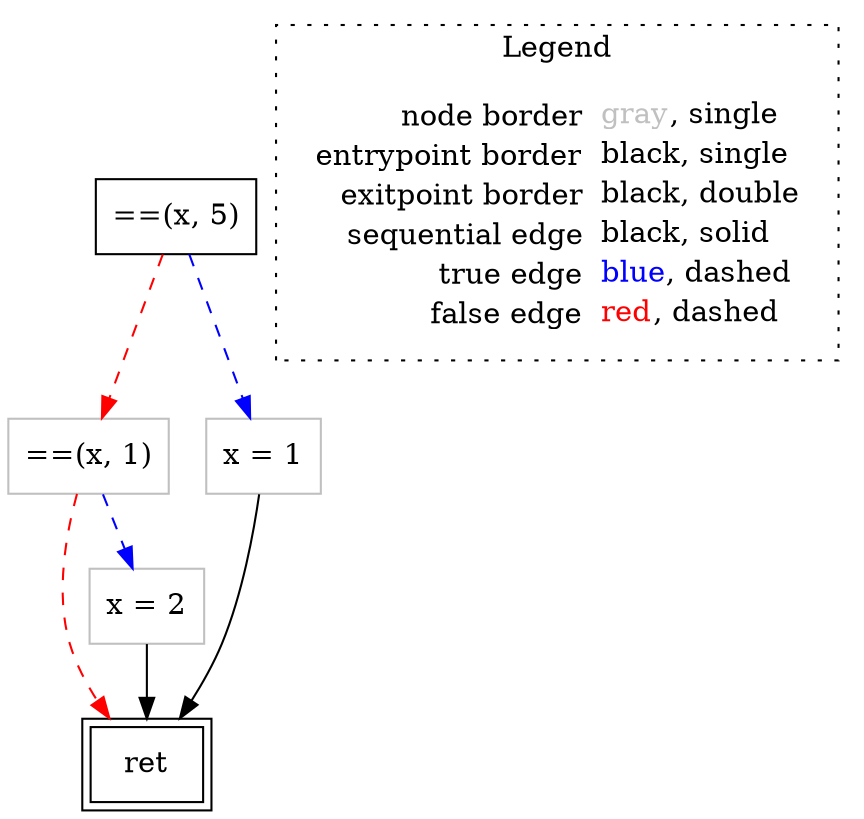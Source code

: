 digraph {
	"node0" [shape="rect",color="black",label=<==(x, 5)>];
	"node1" [shape="rect",color="gray",label=<==(x, 1)>];
	"node2" [shape="rect",color="black",peripheries="2",label=<ret>];
	"node3" [shape="rect",color="gray",label=<x = 2>];
	"node4" [shape="rect",color="gray",label=<x = 1>];
	"node1" -> "node2" [color="red",style="dashed"];
	"node1" -> "node3" [color="blue",style="dashed"];
	"node3" -> "node2" [color="black"];
	"node4" -> "node2" [color="black"];
	"node0" -> "node1" [color="red",style="dashed"];
	"node0" -> "node4" [color="blue",style="dashed"];
subgraph cluster_legend {
	label="Legend";
	style=dotted;
	node [shape=plaintext];
	"legend" [label=<<table border="0" cellpadding="2" cellspacing="0" cellborder="0"><tr><td align="right">node border&nbsp;</td><td align="left"><font color="gray">gray</font>, single</td></tr><tr><td align="right">entrypoint border&nbsp;</td><td align="left"><font color="black">black</font>, single</td></tr><tr><td align="right">exitpoint border&nbsp;</td><td align="left"><font color="black">black</font>, double</td></tr><tr><td align="right">sequential edge&nbsp;</td><td align="left"><font color="black">black</font>, solid</td></tr><tr><td align="right">true edge&nbsp;</td><td align="left"><font color="blue">blue</font>, dashed</td></tr><tr><td align="right">false edge&nbsp;</td><td align="left"><font color="red">red</font>, dashed</td></tr></table>>];
}

}
